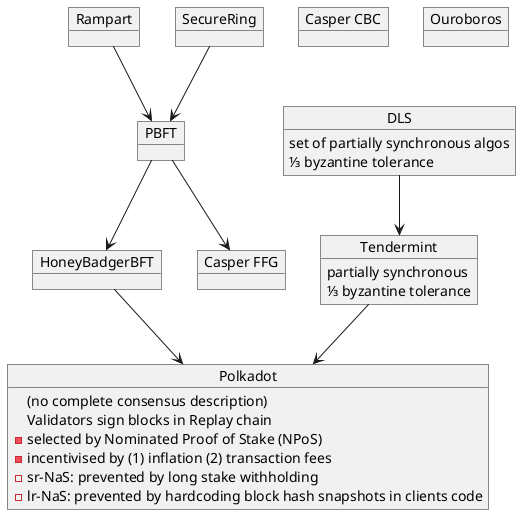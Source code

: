 @startuml
object "Rampart" as rampart
object "SecureRing" as securering
object "DLS" as dls
object "PBFT" as pbft
object "HoneyBadgerBFT" as hbbft
object "Tendermint" as tendermint
object "Polkadot" as polkadot
object "Casper FFG" as ffg
object "Casper CBC" as cbc
object "Ouroboros" as ouroboros

rampart --> pbft
securering --> pbft
pbft --> hbbft
dls --> tendermint
hbbft --> polkadot
tendermint --> polkadot
pbft --> ffg

object dls {
  set of partially synchronous algos
  ⅓ byzantine tolerance
}

object tendermint {
  partially synchronous
  ⅓ byzantine tolerance
}

object polkadot {
  (no complete consensus description)
  Validators sign blocks in Replay chain
  - selected by Nominated Proof of Stake (NPoS)
  - incentivised by (1) inflation (2) transaction fees
  - sr-NaS: prevented by long stake withholding
  - lr-NaS: prevented by hardcoding block hash snapshots in clients code
}
@enduml

